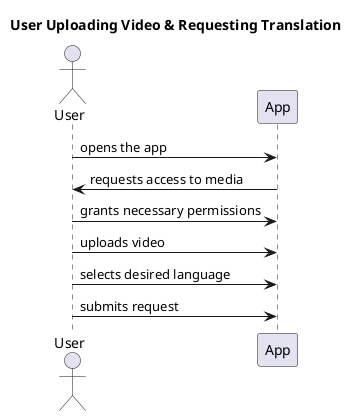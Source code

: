 @startuml User Uploading Video & Requesting Translation

title User Uploading Video & Requesting Translation

actor User

User -> App : opens the app
App -> User : requests access to media
User -> App : grants necessary permissions
User -> App : uploads video
User -> App : selects desired language
User -> App : submits request

@enduml

@startuml User Saving & Sharing Translation

title User Saving & Sharing Translation

actor User

User -> App : saves translation for later reference
User -> App : shares translation with others through various platforms (email, social media, etc.)

@enduml
